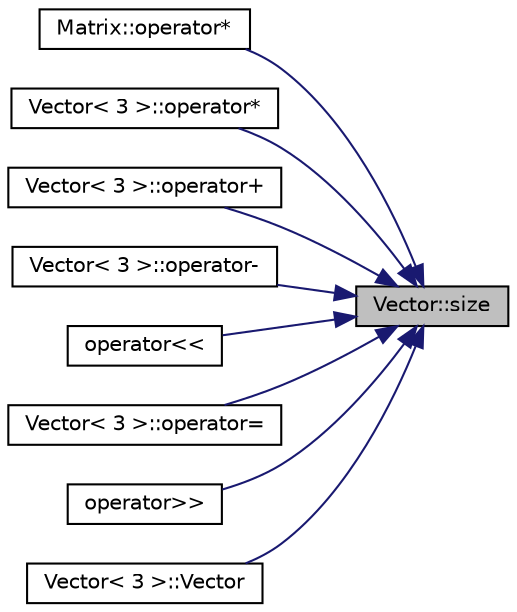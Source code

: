 digraph "Vector::size"
{
 // LATEX_PDF_SIZE
  edge [fontname="Helvetica",fontsize="10",labelfontname="Helvetica",labelfontsize="10"];
  node [fontname="Helvetica",fontsize="10",shape=record];
  rankdir="RL";
  Node1 [label="Vector::size",height=0.2,width=0.4,color="black", fillcolor="grey75", style="filled", fontcolor="black",tooltip="Zwraca wielkosc/wymiar wektora w postaci liczby int."];
  Node1 -> Node2 [dir="back",color="midnightblue",fontsize="10",style="solid",fontname="Helvetica"];
  Node2 [label="Matrix::operator*",height=0.2,width=0.4,color="black", fillcolor="white", style="filled",URL="$class_matrix.html#af1b6bc1d726bf699d5cab7a1dd6bf8c3",tooltip="Operacja mnozenia macierzy przez wektor."];
  Node1 -> Node3 [dir="back",color="midnightblue",fontsize="10",style="solid",fontname="Helvetica"];
  Node3 [label="Vector\< 3 \>::operator*",height=0.2,width=0.4,color="black", fillcolor="white", style="filled",URL="$class_vector.html#adb225d66796be935edf07e7193770d42",tooltip="Operacja iloczynu skalarnego dla dwoch wektorow kazdy element wektora jest po kolei mnozony."];
  Node1 -> Node4 [dir="back",color="midnightblue",fontsize="10",style="solid",fontname="Helvetica"];
  Node4 [label="Vector\< 3 \>::operator+",height=0.2,width=0.4,color="black", fillcolor="white", style="filled",URL="$class_vector.html#ae79eb7045bece9febfc2d648ed133085",tooltip="Podstawowa operacja dodawania dwoch wektorow tworzy ona trzeci wektor bedacy suma dwoch podanych."];
  Node1 -> Node5 [dir="back",color="midnightblue",fontsize="10",style="solid",fontname="Helvetica"];
  Node5 [label="Vector\< 3 \>::operator-",height=0.2,width=0.4,color="black", fillcolor="white", style="filled",URL="$class_vector.html#a4b12700ec49a57e2ddc7401d1ed09d84",tooltip="Operacja odejmowania wektorow, kazdy element wektora jest odejmowany po kolei."];
  Node1 -> Node6 [dir="back",color="midnightblue",fontsize="10",style="solid",fontname="Helvetica"];
  Node6 [label="operator\<\<",height=0.2,width=0.4,color="black", fillcolor="white", style="filled",URL="$_vector_8ipp.html#afbee8685eba8033e340917640a7909d8",tooltip="Operacja wysylajaca wektor(jego wspolrzedne) na podany strumien os."];
  Node1 -> Node7 [dir="back",color="midnightblue",fontsize="10",style="solid",fontname="Helvetica"];
  Node7 [label="Vector\< 3 \>::operator=",height=0.2,width=0.4,color="black", fillcolor="white", style="filled",URL="$class_vector.html#a120322615fbb7f60ed865b7bf3888bab",tooltip="Operacja przypisania dla wektora."];
  Node1 -> Node8 [dir="back",color="midnightblue",fontsize="10",style="solid",fontname="Helvetica"];
  Node8 [label="operator\>\>",height=0.2,width=0.4,color="black", fillcolor="white", style="filled",URL="$_vector_8ipp.html#a5c27cb7e40c60f7addda5657b30bef12",tooltip="Funkcja przeciazajaca operator wczytywania ze strumienia do wektora, wczytuje sekwencje obiektow zapi..."];
  Node1 -> Node9 [dir="back",color="midnightblue",fontsize="10",style="solid",fontname="Helvetica"];
  Node9 [label="Vector\< 3 \>::Vector",height=0.2,width=0.4,color="black", fillcolor="white", style="filled",URL="$class_vector.html#aa1671acb623cf2259dd60cf81db4f56a",tooltip=" "];
}
